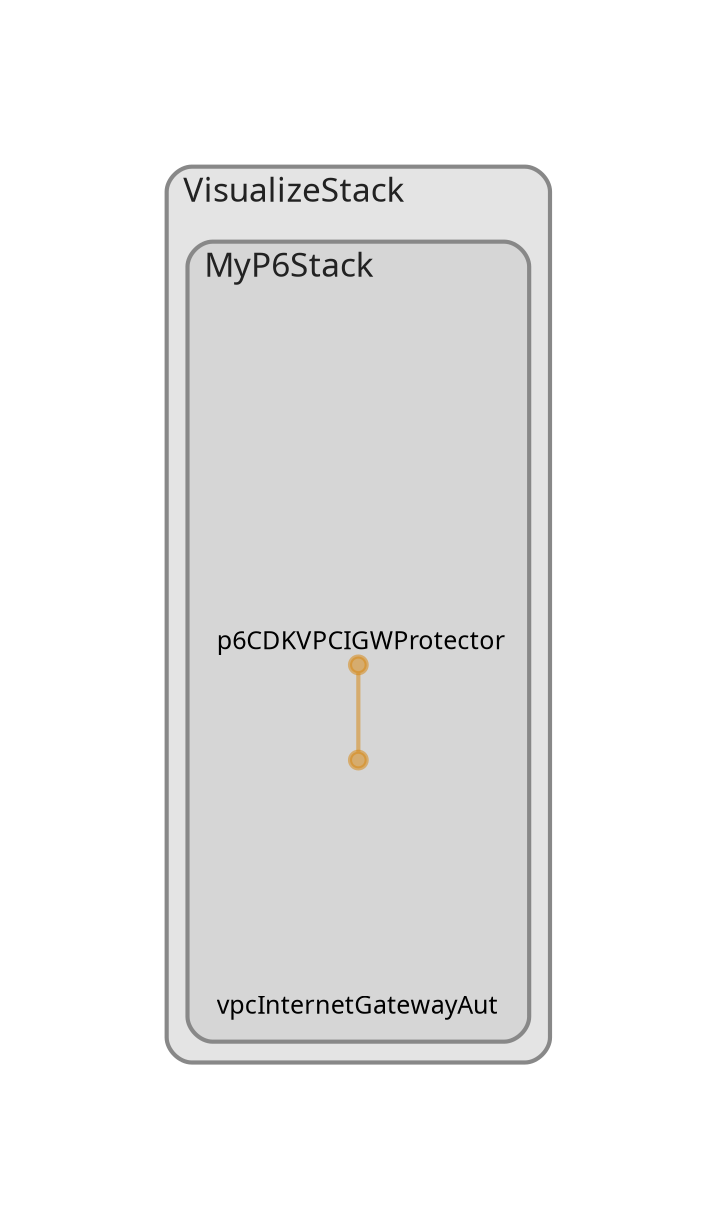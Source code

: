 digraph "Diagram" {
  splines = "ortho";
  pad = "1.0";
  nodesep = "0.60";
  ranksep = "0.75";
  fontname = "Sans-Serif";
  fontsize = "15";
  dpi = "200";
  rankdir = "BT";
  compound = "true";
  fontcolor = "#222222";
  edge [
    color = "#D5871488",
    penwidth = 2,
    arrowhead = "dot",
    arrowtail = "dot",
  ];
  node [
    shape = "box",
    style = "rounded",
    fixedsize = true,
    width = 1.7,
    height = 1.7,
    labelloc = "c",
    imagescale = true,
    fontname = "Sans-Serif",
    fontsize = 8,
    margin = 8,
  ];
  subgraph "VisualizeStack" {
    subgraph "cluster-SubGraph.VisualizeStack" {
      graph [
        label = "VisualizeStack",
        labelloc = "b",
        labeljust = "l",
        margin = "10",
        fontsize = "16",
        penwidth = "2",
        pencolor = "#888888",
        style = "filled,rounded",
        fillcolor = "#e4e4e4",
      ];
      subgraph "cluster-SubGraph.MyP6Stack" {
        graph [
          label = "MyP6Stack",
          labelloc = "b",
          labeljust = "l",
          margin = "10",
          fontsize = "16",
          penwidth = "2",
          pencolor = "#888888",
          style = "filled,rounded",
          fillcolor = "#d6d6d6",
        ];
        "VisualizeStack/MyP6Stack/p6CDKVPCIGWProtector" [
          label = " p6CDKVPCIGWProtector",
          fontsize = 12,
          image = "/Users/philip/.p6/p6m7g8/p6-cdk-vpc-igw-protector/node_modules/cdk-dia/icons/aws/Service/Arch_Compute/64/Arch_AWS-Lambda_64@5x.png",
          imagescale = "true",
          imagepos = "tc",
          penwidth = "0",
          shape = "node",
          fixedsize = "true",
          labelloc = "b",
          width = 2,
          height = 2.266,
        ];
        "VisualizeStack/MyP6Stack/vpcInternetGatewayAuthorizedVpcOnlyRule" [
          label = "\nvpcInternetGatewayAut",
          fontsize = 12,
          image = "/Users/philip/.p6/p6m7g8/p6-cdk-vpc-igw-protector/node_modules/cdk-dia/icons/aws/Service/Arch_App-Integration/Arch_64/Arch_Amazon-EventBridge_64@5x.png",
          imagescale = "true",
          imagepos = "tc",
          penwidth = "0",
          shape = "node",
          fixedsize = "true",
          labelloc = "b",
          width = 1.2,
          height = 1.682,
        ];
      }
    }
  }
  "VisualizeStack/MyP6Stack/vpcInternetGatewayAuthorizedVpcOnlyRule" -> "VisualizeStack/MyP6Stack/p6CDKVPCIGWProtector" [
    dir = "both",
  ];
}